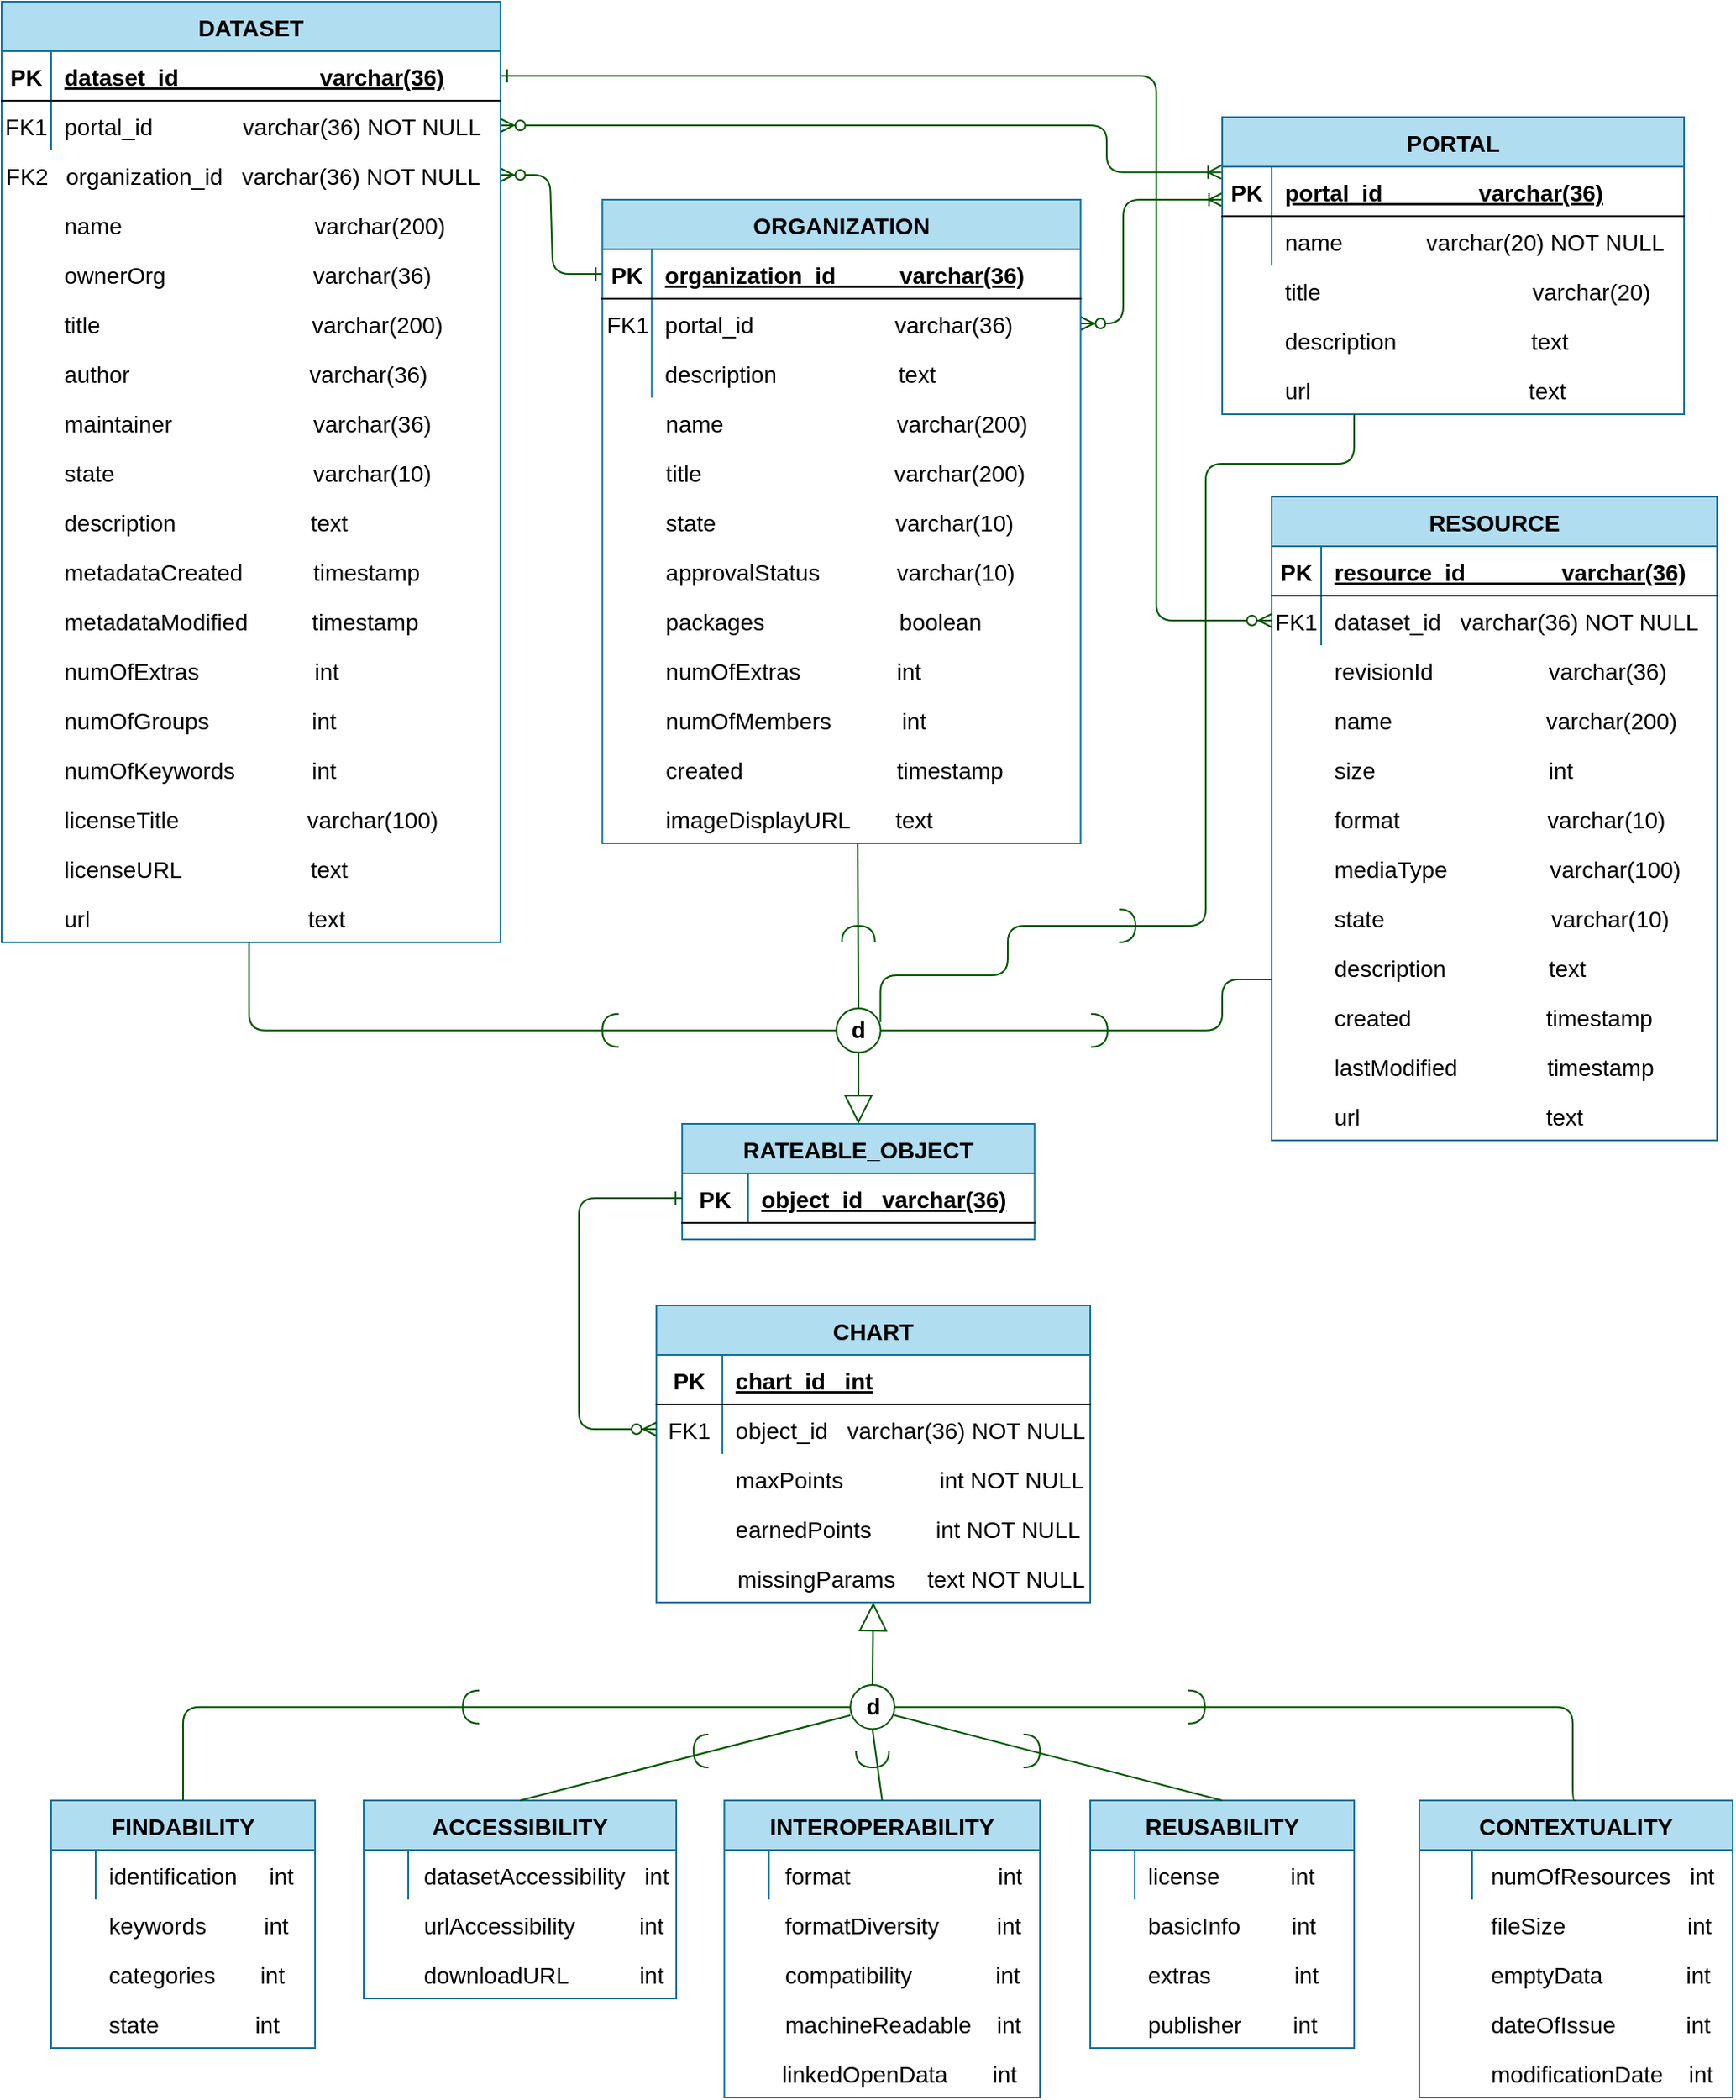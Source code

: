 <mxfile version="14.6.9" type="device"><diagram id="R2lEEEUBdFMjLlhIrx00" name="Page-1"><mxGraphModel dx="1063" dy="603" grid="1" gridSize="10" guides="1" tooltips="1" connect="1" arrows="1" fold="1" page="1" pageScale="1" pageWidth="1100" pageHeight="850" math="0" shadow="0" extFonts="Permanent Marker^https://fonts.googleapis.com/css?family=Permanent+Marker"><root><mxCell id="0"/><mxCell id="1" parent="0"/><mxCell id="C-vyLk0tnHw3VtMMgP7b-1" value="" style="edgeStyle=orthogonalEdgeStyle;endArrow=ERzeroToMany;startArrow=ERoneToMany;endFill=1;startFill=0;fillColor=#008a00;strokeColor=#005700;fontSize=14;entryX=1;entryY=0.5;entryDx=0;entryDy=0;" parent="1" source="C-vyLk0tnHw3VtMMgP7b-24" target="C-vyLk0tnHw3VtMMgP7b-17" edge="1"><mxGeometry width="100" height="100" relative="1" as="geometry"><mxPoint x="360" y="840" as="sourcePoint"/><mxPoint x="662.43" y="95" as="targetPoint"/><Array as="points"><mxPoint x="700" y="160"/><mxPoint x="700" y="235"/></Array></mxGeometry></mxCell><mxCell id="C-vyLk0tnHw3VtMMgP7b-12" value="" style="edgeStyle=entityRelationEdgeStyle;endArrow=ERzeroToMany;startArrow=ERone;endFill=1;startFill=0;exitX=0;exitY=0.5;exitDx=0;exitDy=0;entryX=1;entryY=0.5;entryDx=0;entryDy=0;fillColor=#008a00;strokeColor=#005700;fontSize=14;" parent="1" source="C-vyLk0tnHw3VtMMgP7b-14" target="UvBOxQ-q_Ur3HQ1FWo0W-9" edge="1"><mxGeometry width="100" height="100" relative="1" as="geometry"><mxPoint x="420" y="300" as="sourcePoint"/><mxPoint x="570" y="390" as="targetPoint"/></mxGeometry></mxCell><mxCell id="C-vyLk0tnHw3VtMMgP7b-2" value="DATASET" style="shape=table;startSize=30;container=1;collapsible=1;childLayout=tableLayout;fixedRows=1;rowLines=0;fontStyle=1;align=center;resizeLast=1;fillColor=#b1ddf0;strokeColor=#10739e;fontSize=14;" parent="1" vertex="1"><mxGeometry x="20" y="40" width="302.43" height="570" as="geometry"/></mxCell><mxCell id="C-vyLk0tnHw3VtMMgP7b-3" value="" style="shape=partialRectangle;collapsible=0;dropTarget=0;pointerEvents=0;fillColor=none;points=[[0,0.5],[1,0.5]];portConstraint=eastwest;top=0;left=0;right=0;bottom=1;fontSize=14;" parent="C-vyLk0tnHw3VtMMgP7b-2" vertex="1"><mxGeometry y="30" width="302.43" height="30" as="geometry"/></mxCell><mxCell id="C-vyLk0tnHw3VtMMgP7b-4" value="PK" style="shape=partialRectangle;overflow=hidden;connectable=0;fillColor=none;top=0;left=0;bottom=0;right=0;fontStyle=1;fontSize=14;" parent="C-vyLk0tnHw3VtMMgP7b-3" vertex="1"><mxGeometry width="30" height="30" as="geometry"/></mxCell><mxCell id="C-vyLk0tnHw3VtMMgP7b-5" value="dataset_id                      varchar(36)" style="shape=partialRectangle;overflow=hidden;connectable=0;fillColor=none;top=0;left=0;bottom=0;right=0;align=left;spacingLeft=6;fontStyle=5;fontSize=14;" parent="C-vyLk0tnHw3VtMMgP7b-3" vertex="1"><mxGeometry x="30" width="272.43" height="30" as="geometry"/></mxCell><mxCell id="C-vyLk0tnHw3VtMMgP7b-9" value="" style="shape=partialRectangle;collapsible=0;dropTarget=0;pointerEvents=0;fillColor=none;points=[[0,0.5],[1,0.5]];portConstraint=eastwest;top=0;left=0;right=0;bottom=0;fontSize=14;" parent="C-vyLk0tnHw3VtMMgP7b-2" vertex="1"><mxGeometry y="60" width="302.43" height="30" as="geometry"/></mxCell><mxCell id="C-vyLk0tnHw3VtMMgP7b-10" value="FK1" style="shape=partialRectangle;overflow=hidden;connectable=0;fillColor=none;top=0;left=0;bottom=0;right=0;fontSize=14;" parent="C-vyLk0tnHw3VtMMgP7b-9" vertex="1"><mxGeometry width="30" height="30" as="geometry"/></mxCell><mxCell id="C-vyLk0tnHw3VtMMgP7b-11" value="portal_id              varchar(36) NOT NULL" style="shape=partialRectangle;overflow=hidden;connectable=0;fillColor=none;top=0;left=0;bottom=0;right=0;align=left;spacingLeft=6;fontSize=14;" parent="C-vyLk0tnHw3VtMMgP7b-9" vertex="1"><mxGeometry x="30" width="272.43" height="30" as="geometry"/></mxCell><mxCell id="C-vyLk0tnHw3VtMMgP7b-13" value="ORGANIZATION" style="shape=table;startSize=30;container=1;collapsible=1;childLayout=tableLayout;fixedRows=1;rowLines=0;fontStyle=1;align=center;resizeLast=1;fillColor=#b1ddf0;strokeColor=#10739e;fontSize=14;" parent="1" vertex="1"><mxGeometry x="384.18" y="160" width="290" height="390" as="geometry"/></mxCell><mxCell id="C-vyLk0tnHw3VtMMgP7b-14" value="" style="shape=partialRectangle;collapsible=0;dropTarget=0;pointerEvents=0;fillColor=none;points=[[0,0.5],[1,0.5]];portConstraint=eastwest;top=0;left=0;right=0;bottom=1;fontSize=14;" parent="C-vyLk0tnHw3VtMMgP7b-13" vertex="1"><mxGeometry y="30" width="290" height="30" as="geometry"/></mxCell><mxCell id="C-vyLk0tnHw3VtMMgP7b-15" value="PK" style="shape=partialRectangle;overflow=hidden;connectable=0;fillColor=none;top=0;left=0;bottom=0;right=0;fontStyle=1;fontSize=14;" parent="C-vyLk0tnHw3VtMMgP7b-14" vertex="1"><mxGeometry width="30" height="30" as="geometry"/></mxCell><mxCell id="C-vyLk0tnHw3VtMMgP7b-16" value="organization_id          varchar(36)" style="shape=partialRectangle;overflow=hidden;connectable=0;fillColor=none;top=0;left=0;bottom=0;right=0;align=left;spacingLeft=6;fontStyle=5;fontSize=14;" parent="C-vyLk0tnHw3VtMMgP7b-14" vertex="1"><mxGeometry x="30" width="260" height="30" as="geometry"/></mxCell><mxCell id="C-vyLk0tnHw3VtMMgP7b-17" value="" style="shape=partialRectangle;collapsible=0;dropTarget=0;pointerEvents=0;fillColor=none;points=[[0,0.5],[1,0.5]];portConstraint=eastwest;top=0;left=0;right=0;bottom=0;fontSize=14;" parent="C-vyLk0tnHw3VtMMgP7b-13" vertex="1"><mxGeometry y="60" width="290" height="30" as="geometry"/></mxCell><mxCell id="C-vyLk0tnHw3VtMMgP7b-18" value="" style="shape=partialRectangle;overflow=hidden;connectable=0;fillColor=none;top=0;left=0;bottom=0;right=0;fontSize=14;" parent="C-vyLk0tnHw3VtMMgP7b-17" vertex="1"><mxGeometry width="30" height="30" as="geometry"/></mxCell><mxCell id="C-vyLk0tnHw3VtMMgP7b-19" value="portal_id                      varchar(36)" style="shape=partialRectangle;overflow=hidden;connectable=0;fillColor=none;top=0;left=0;bottom=0;right=0;align=left;spacingLeft=6;strokeWidth=1;fontStyle=0;fontSize=14;" parent="C-vyLk0tnHw3VtMMgP7b-17" vertex="1"><mxGeometry x="30" width="260" height="30" as="geometry"/></mxCell><mxCell id="C-vyLk0tnHw3VtMMgP7b-20" value="" style="shape=partialRectangle;collapsible=0;dropTarget=0;pointerEvents=0;fillColor=none;points=[[0,0.5],[1,0.5]];portConstraint=eastwest;top=0;left=0;right=0;bottom=0;fontSize=14;" parent="C-vyLk0tnHw3VtMMgP7b-13" vertex="1"><mxGeometry y="90" width="290" height="30" as="geometry"/></mxCell><mxCell id="C-vyLk0tnHw3VtMMgP7b-21" value="" style="shape=partialRectangle;overflow=hidden;connectable=0;fillColor=none;top=0;left=0;bottom=0;right=0;fontSize=14;" parent="C-vyLk0tnHw3VtMMgP7b-20" vertex="1"><mxGeometry width="30" height="30" as="geometry"/></mxCell><mxCell id="C-vyLk0tnHw3VtMMgP7b-22" value="description                   text" style="shape=partialRectangle;overflow=hidden;connectable=0;fillColor=none;top=0;left=0;bottom=0;right=0;align=left;spacingLeft=6;fontSize=14;" parent="C-vyLk0tnHw3VtMMgP7b-20" vertex="1"><mxGeometry x="30" width="260" height="30" as="geometry"/></mxCell><mxCell id="C-vyLk0tnHw3VtMMgP7b-23" value="PORTAL" style="shape=table;startSize=30;container=1;collapsible=1;childLayout=tableLayout;fixedRows=1;rowLines=0;fontStyle=1;align=center;resizeLast=1;fillColor=#b1ddf0;strokeColor=#10739e;fontSize=14;" parent="1" vertex="1"><mxGeometry x="760" y="110" width="280" height="180" as="geometry"/></mxCell><mxCell id="C-vyLk0tnHw3VtMMgP7b-24" value="" style="shape=partialRectangle;collapsible=0;dropTarget=0;pointerEvents=0;fillColor=none;points=[[0,0.5],[1,0.5]];portConstraint=eastwest;top=0;left=0;right=0;bottom=1;fontSize=14;" parent="C-vyLk0tnHw3VtMMgP7b-23" vertex="1"><mxGeometry y="30" width="280" height="30" as="geometry"/></mxCell><mxCell id="C-vyLk0tnHw3VtMMgP7b-25" value="PK" style="shape=partialRectangle;overflow=hidden;connectable=0;fillColor=none;top=0;left=0;bottom=0;right=0;fontStyle=1;fontSize=14;" parent="C-vyLk0tnHw3VtMMgP7b-24" vertex="1"><mxGeometry width="30" height="30" as="geometry"/></mxCell><mxCell id="C-vyLk0tnHw3VtMMgP7b-26" value="portal_id               varchar(36)" style="shape=partialRectangle;overflow=hidden;connectable=0;fillColor=none;top=0;left=0;bottom=0;right=0;align=left;spacingLeft=6;fontStyle=5;fontSize=14;" parent="C-vyLk0tnHw3VtMMgP7b-24" vertex="1"><mxGeometry x="30" width="250" height="30" as="geometry"/></mxCell><mxCell id="C-vyLk0tnHw3VtMMgP7b-27" value="" style="shape=partialRectangle;collapsible=0;dropTarget=0;pointerEvents=0;fillColor=none;points=[[0,0.5],[1,0.5]];portConstraint=eastwest;top=0;left=0;right=0;bottom=0;fontSize=14;" parent="C-vyLk0tnHw3VtMMgP7b-23" vertex="1"><mxGeometry y="60" width="280" height="30" as="geometry"/></mxCell><mxCell id="C-vyLk0tnHw3VtMMgP7b-28" value="" style="shape=partialRectangle;overflow=hidden;connectable=0;fillColor=none;top=0;left=0;bottom=0;right=0;fontSize=14;" parent="C-vyLk0tnHw3VtMMgP7b-27" vertex="1"><mxGeometry width="30" height="30" as="geometry"/></mxCell><mxCell id="C-vyLk0tnHw3VtMMgP7b-29" value="name             varchar(20) NOT NULL" style="shape=partialRectangle;overflow=hidden;connectable=0;fillColor=none;top=0;left=0;bottom=0;right=0;align=left;spacingLeft=6;fontSize=14;" parent="C-vyLk0tnHw3VtMMgP7b-27" vertex="1"><mxGeometry x="30" width="250" height="30" as="geometry"/></mxCell><mxCell id="wOkbWrruHiMdVwnTg42V-2" value="RESOURCE" style="shape=table;startSize=30;container=1;collapsible=1;childLayout=tableLayout;fixedRows=1;rowLines=0;fontStyle=1;align=center;resizeLast=1;fillColor=#b1ddf0;strokeColor=#10739e;fontSize=14;" parent="1" vertex="1"><mxGeometry x="790" y="340" width="270" height="390" as="geometry"/></mxCell><mxCell id="wOkbWrruHiMdVwnTg42V-3" value="" style="shape=partialRectangle;collapsible=0;dropTarget=0;pointerEvents=0;fillColor=none;points=[[0,0.5],[1,0.5]];portConstraint=eastwest;top=0;left=0;right=0;bottom=1;fontSize=14;" parent="wOkbWrruHiMdVwnTg42V-2" vertex="1"><mxGeometry y="30" width="270" height="30" as="geometry"/></mxCell><mxCell id="wOkbWrruHiMdVwnTg42V-4" value="PK" style="shape=partialRectangle;overflow=hidden;connectable=0;fillColor=none;top=0;left=0;bottom=0;right=0;fontStyle=1;fontSize=14;" parent="wOkbWrruHiMdVwnTg42V-3" vertex="1"><mxGeometry width="30" height="30" as="geometry"/></mxCell><mxCell id="wOkbWrruHiMdVwnTg42V-5" value="resource_id               varchar(36)" style="shape=partialRectangle;overflow=hidden;connectable=0;fillColor=none;top=0;left=0;bottom=0;right=0;align=left;spacingLeft=6;fontStyle=5;fontSize=14;" parent="wOkbWrruHiMdVwnTg42V-3" vertex="1"><mxGeometry x="30" width="240" height="30" as="geometry"/></mxCell><mxCell id="wOkbWrruHiMdVwnTg42V-6" value="" style="shape=partialRectangle;collapsible=0;dropTarget=0;pointerEvents=0;fillColor=none;points=[[0,0.5],[1,0.5]];portConstraint=eastwest;top=0;left=0;right=0;bottom=0;fontSize=14;" parent="wOkbWrruHiMdVwnTg42V-2" vertex="1"><mxGeometry y="60" width="270" height="30" as="geometry"/></mxCell><mxCell id="wOkbWrruHiMdVwnTg42V-7" value="FK1" style="shape=partialRectangle;overflow=hidden;connectable=0;fillColor=none;top=0;left=0;bottom=0;right=0;fontSize=14;" parent="wOkbWrruHiMdVwnTg42V-6" vertex="1"><mxGeometry width="30" height="30" as="geometry"/></mxCell><mxCell id="wOkbWrruHiMdVwnTg42V-8" value="dataset_id   varchar(36) NOT NULL" style="shape=partialRectangle;overflow=hidden;connectable=0;fillColor=none;top=0;left=0;bottom=0;right=0;align=left;spacingLeft=6;fontSize=14;" parent="wOkbWrruHiMdVwnTg42V-6" vertex="1"><mxGeometry x="30" width="240" height="30" as="geometry"/></mxCell><mxCell id="DVS85fL9BZpWIv3RxOL_-1" value="" style="endArrow=ERzeroToMany;startArrow=ERone;endFill=1;startFill=0;exitX=1;exitY=0.5;exitDx=0;exitDy=0;entryX=0;entryY=0.5;entryDx=0;entryDy=0;fillColor=#008a00;strokeColor=#005700;edgeStyle=orthogonalEdgeStyle;fontSize=14;" parent="1" source="C-vyLk0tnHw3VtMMgP7b-3" target="wOkbWrruHiMdVwnTg42V-6" edge="1"><mxGeometry width="100" height="100" relative="1" as="geometry"><mxPoint x="680" y="340" as="sourcePoint"/><mxPoint x="770" y="190" as="targetPoint"/><Array as="points"><mxPoint x="720" y="85"/><mxPoint x="720" y="415"/></Array></mxGeometry></mxCell><mxCell id="DVS85fL9BZpWIv3RxOL_-2" value="name                              varchar(200)" style="shape=partialRectangle;overflow=hidden;connectable=0;fillColor=none;top=0;left=0;bottom=0;right=0;align=left;spacingLeft=6;fontSize=14;" parent="1" vertex="1"><mxGeometry x="50" y="160" width="272.43" height="30" as="geometry"/></mxCell><mxCell id="DVS85fL9BZpWIv3RxOL_-3" value="title                                 varchar(200)" style="shape=partialRectangle;overflow=hidden;connectable=0;fillColor=none;top=0;left=0;bottom=0;right=0;align=left;spacingLeft=6;fontSize=14;" parent="1" vertex="1"><mxGeometry x="50" y="220" width="268.39" height="30" as="geometry"/></mxCell><mxCell id="DVS85fL9BZpWIv3RxOL_-4" value="author                            varchar(36)" style="shape=partialRectangle;overflow=hidden;connectable=0;fillColor=none;top=0;left=0;bottom=0;right=0;align=left;spacingLeft=6;fontSize=14;" parent="1" vertex="1"><mxGeometry x="50" y="250" width="268.39" height="30" as="geometry"/></mxCell><mxCell id="DVS85fL9BZpWIv3RxOL_-5" value="maintainer                      varchar(36)" style="shape=partialRectangle;overflow=hidden;connectable=0;fillColor=none;top=0;left=0;bottom=0;right=0;align=left;spacingLeft=6;fontSize=14;" parent="1" vertex="1"><mxGeometry x="50" y="280" width="268.39" height="30" as="geometry"/></mxCell><mxCell id="DVS85fL9BZpWIv3RxOL_-6" value="state                               varchar(10)" style="shape=partialRectangle;overflow=hidden;connectable=0;fillColor=none;top=0;left=0;bottom=0;right=0;align=left;spacingLeft=6;fontSize=14;" parent="1" vertex="1"><mxGeometry x="50" y="310" width="268.39" height="30" as="geometry"/></mxCell><mxCell id="DVS85fL9BZpWIv3RxOL_-7" value="description                     text" style="shape=partialRectangle;overflow=hidden;connectable=0;fillColor=none;top=0;left=0;bottom=0;right=0;align=left;spacingLeft=6;fontSize=14;" parent="1" vertex="1"><mxGeometry x="50" y="340" width="268.39" height="30" as="geometry"/></mxCell><mxCell id="DVS85fL9BZpWIv3RxOL_-8" value="ownerOrg                       varchar(36)" style="shape=partialRectangle;overflow=hidden;connectable=0;fillColor=none;top=0;left=0;bottom=0;right=0;align=left;spacingLeft=6;fontSize=14;" parent="1" vertex="1"><mxGeometry x="50" y="190" width="268.39" height="30" as="geometry"/></mxCell><mxCell id="DVS85fL9BZpWIv3RxOL_-10" value="metadataCreated           timestamp" style="shape=partialRectangle;overflow=hidden;connectable=0;fillColor=none;top=0;left=0;bottom=0;right=0;align=left;spacingLeft=6;fontSize=14;" parent="1" vertex="1"><mxGeometry x="50" y="370" width="272.43" height="30" as="geometry"/></mxCell><mxCell id="DVS85fL9BZpWIv3RxOL_-11" value="metadataModified          timestamp" style="shape=partialRectangle;overflow=hidden;connectable=0;fillColor=none;top=0;left=0;bottom=0;right=0;align=left;spacingLeft=6;fontSize=14;" parent="1" vertex="1"><mxGeometry x="50" y="400" width="272.43" height="30" as="geometry"/></mxCell><mxCell id="DVS85fL9BZpWIv3RxOL_-12" value="numOfExtras                  int " style="shape=partialRectangle;overflow=hidden;connectable=0;fillColor=none;top=0;left=0;bottom=0;right=0;align=left;spacingLeft=6;fontSize=14;" parent="1" vertex="1"><mxGeometry x="50" y="430" width="268.39" height="30" as="geometry"/></mxCell><mxCell id="DVS85fL9BZpWIv3RxOL_-13" value="numOfGroups                int " style="shape=partialRectangle;overflow=hidden;connectable=0;fillColor=none;top=0;left=0;bottom=0;right=0;align=left;spacingLeft=6;fontSize=14;" parent="1" vertex="1"><mxGeometry x="50" y="460" width="268.39" height="30" as="geometry"/></mxCell><mxCell id="DVS85fL9BZpWIv3RxOL_-15" value="numOfKeywords            int " style="shape=partialRectangle;overflow=hidden;connectable=0;fillColor=none;top=0;left=0;bottom=0;right=0;align=left;spacingLeft=6;fontSize=14;" parent="1" vertex="1"><mxGeometry x="50" y="490" width="268.39" height="30" as="geometry"/></mxCell><mxCell id="DVS85fL9BZpWIv3RxOL_-23" value="licenseTitle                    varchar(100) " style="shape=partialRectangle;overflow=hidden;connectable=0;fillColor=none;top=0;left=0;bottom=0;right=0;align=left;spacingLeft=6;fontSize=14;" parent="1" vertex="1"><mxGeometry x="50" y="520" width="268.39" height="30" as="geometry"/></mxCell><mxCell id="DVS85fL9BZpWIv3RxOL_-24" value="licenseURL                    text" style="shape=partialRectangle;overflow=hidden;connectable=0;fillColor=none;top=0;left=0;bottom=0;right=0;align=left;spacingLeft=6;fontSize=14;" parent="1" vertex="1"><mxGeometry x="50" y="550" width="268.39" height="30" as="geometry"/></mxCell><mxCell id="DVS85fL9BZpWIv3RxOL_-25" value="url                                  text " style="shape=partialRectangle;overflow=hidden;connectable=0;fillColor=none;top=0;left=0;bottom=0;right=0;align=left;spacingLeft=6;fontSize=14;" parent="1" vertex="1"><mxGeometry x="50" y="580" width="268.39" height="30" as="geometry"/></mxCell><mxCell id="DVS85fL9BZpWIv3RxOL_-27" value="state                            varchar(10)" style="shape=partialRectangle;overflow=hidden;connectable=0;fillColor=none;top=0;left=0;bottom=0;right=0;align=left;spacingLeft=6;fontSize=14;" parent="1" vertex="1"><mxGeometry x="414.68" y="340" width="260" height="30" as="geometry"/></mxCell><mxCell id="DVS85fL9BZpWIv3RxOL_-28" value="packages                     boolean" style="shape=partialRectangle;overflow=hidden;connectable=0;fillColor=none;top=0;left=0;bottom=0;right=0;align=left;spacingLeft=6;fontSize=14;" parent="1" vertex="1"><mxGeometry x="414.68" y="400" width="260" height="30" as="geometry"/></mxCell><mxCell id="DVS85fL9BZpWIv3RxOL_-29" value="approvalStatus            varchar(10)" style="shape=partialRectangle;overflow=hidden;connectable=0;fillColor=none;top=0;left=0;bottom=0;right=0;align=left;spacingLeft=6;fontSize=14;" parent="1" vertex="1"><mxGeometry x="414.68" y="370" width="280" height="30" as="geometry"/></mxCell><mxCell id="DVS85fL9BZpWIv3RxOL_-30" value="title                              varchar(200)" style="shape=partialRectangle;overflow=hidden;connectable=0;fillColor=none;top=0;left=0;bottom=0;right=0;align=left;spacingLeft=6;fontSize=14;" parent="1" vertex="1"><mxGeometry x="414.68" y="310" width="260" height="30" as="geometry"/></mxCell><mxCell id="DVS85fL9BZpWIv3RxOL_-31" value="created                        timestamp" style="shape=partialRectangle;overflow=hidden;connectable=0;fillColor=none;top=0;left=0;bottom=0;right=0;align=left;spacingLeft=6;fontSize=14;" parent="1" vertex="1"><mxGeometry x="414.68" y="490" width="260" height="30" as="geometry"/></mxCell><mxCell id="DVS85fL9BZpWIv3RxOL_-32" value="numOfMembers           int" style="shape=partialRectangle;overflow=hidden;connectable=0;fillColor=none;top=0;left=0;bottom=0;right=0;align=left;spacingLeft=6;fontSize=14;" parent="1" vertex="1"><mxGeometry x="414.68" y="460" width="260" height="30" as="geometry"/></mxCell><mxCell id="DVS85fL9BZpWIv3RxOL_-33" value="numOfExtras               int" style="shape=partialRectangle;overflow=hidden;connectable=0;fillColor=none;top=0;left=0;bottom=0;right=0;align=left;spacingLeft=6;fontSize=14;" parent="1" vertex="1"><mxGeometry x="414.68" y="430" width="250" height="30" as="geometry"/></mxCell><mxCell id="DVS85fL9BZpWIv3RxOL_-34" value="imageDisplayURL       text" style="shape=partialRectangle;overflow=hidden;connectable=0;fillColor=none;top=0;left=0;bottom=0;right=0;align=left;spacingLeft=6;fontSize=14;" parent="1" vertex="1"><mxGeometry x="414.68" y="520" width="260" height="30" as="geometry"/></mxCell><mxCell id="DVS85fL9BZpWIv3RxOL_-35" value="name                        varchar(200)" style="shape=partialRectangle;overflow=hidden;connectable=0;fillColor=none;top=0;left=0;bottom=0;right=0;align=left;spacingLeft=6;fontSize=14;" parent="1" vertex="1"><mxGeometry x="820" y="460" width="240" height="30" as="geometry"/></mxCell><mxCell id="DVS85fL9BZpWIv3RxOL_-36" value="revisionId                  varchar(36)" style="shape=partialRectangle;overflow=hidden;connectable=0;fillColor=none;top=0;left=0;bottom=0;right=0;align=left;spacingLeft=6;fontSize=14;" parent="1" vertex="1"><mxGeometry x="820" y="430" width="240" height="30" as="geometry"/></mxCell><mxCell id="DVS85fL9BZpWIv3RxOL_-37" value="state                          varchar(10)" style="shape=partialRectangle;overflow=hidden;connectable=0;fillColor=none;top=0;left=0;bottom=0;right=0;align=left;spacingLeft=6;fontSize=14;" parent="1" vertex="1"><mxGeometry x="820" y="580" width="240" height="30" as="geometry"/></mxCell><mxCell id="DVS85fL9BZpWIv3RxOL_-38" value="mediaType                varchar(100)" style="shape=partialRectangle;overflow=hidden;connectable=0;fillColor=none;top=0;left=0;bottom=0;right=0;align=left;spacingLeft=6;fontSize=14;" parent="1" vertex="1"><mxGeometry x="820" y="550" width="240" height="30" as="geometry"/></mxCell><mxCell id="DVS85fL9BZpWIv3RxOL_-39" value="size                           int" style="shape=partialRectangle;overflow=hidden;connectable=0;fillColor=none;top=0;left=0;bottom=0;right=0;align=left;spacingLeft=6;fontSize=14;" parent="1" vertex="1"><mxGeometry x="820" y="490" width="240" height="30" as="geometry"/></mxCell><mxCell id="DVS85fL9BZpWIv3RxOL_-40" value="format                       varchar(10)" style="shape=partialRectangle;overflow=hidden;connectable=0;fillColor=none;top=0;left=0;bottom=0;right=0;align=left;spacingLeft=6;fontSize=14;" parent="1" vertex="1"><mxGeometry x="820" y="520" width="240" height="30" as="geometry"/></mxCell><mxCell id="DVS85fL9BZpWIv3RxOL_-41" value="created                     timestamp" style="shape=partialRectangle;overflow=hidden;connectable=0;fillColor=none;top=0;left=0;bottom=0;right=0;align=left;spacingLeft=6;fontSize=14;" parent="1" vertex="1"><mxGeometry x="820" y="640" width="240" height="30" as="geometry"/></mxCell><mxCell id="DVS85fL9BZpWIv3RxOL_-42" value="description                text" style="shape=partialRectangle;overflow=hidden;connectable=0;fillColor=none;top=0;left=0;bottom=0;right=0;align=left;spacingLeft=6;fontSize=14;" parent="1" vertex="1"><mxGeometry x="820" y="610" width="240" height="30" as="geometry"/></mxCell><mxCell id="DVS85fL9BZpWIv3RxOL_-43" value="lastModified              timestamp" style="shape=partialRectangle;overflow=hidden;connectable=0;fillColor=none;top=0;left=0;bottom=0;right=0;align=left;spacingLeft=6;fontSize=14;" parent="1" vertex="1"><mxGeometry x="820" y="670" width="240" height="30" as="geometry"/></mxCell><mxCell id="DVS85fL9BZpWIv3RxOL_-44" value="url                             text" style="shape=partialRectangle;overflow=hidden;connectable=0;fillColor=none;top=0;left=0;bottom=0;right=0;align=left;spacingLeft=6;fontSize=14;" parent="1" vertex="1"><mxGeometry x="820" y="700" width="240" height="30" as="geometry"/></mxCell><mxCell id="DVS85fL9BZpWIv3RxOL_-45" value="CHART" style="shape=table;startSize=30;container=1;collapsible=1;childLayout=tableLayout;fixedRows=1;rowLines=0;fontStyle=1;align=center;resizeLast=1;fillColor=#b1ddf0;strokeColor=#10739e;fontSize=14;" parent="1" vertex="1"><mxGeometry x="416.93" y="830" width="263.07" height="180" as="geometry"/></mxCell><mxCell id="DVS85fL9BZpWIv3RxOL_-46" value="" style="shape=partialRectangle;collapsible=0;dropTarget=0;pointerEvents=0;points=[[0,0.5],[1,0.5]];portConstraint=eastwest;top=0;left=0;right=0;bottom=1;fillColor=none;fontSize=14;" parent="DVS85fL9BZpWIv3RxOL_-45" vertex="1"><mxGeometry y="30" width="263.07" height="30" as="geometry"/></mxCell><mxCell id="DVS85fL9BZpWIv3RxOL_-47" value="PK" style="shape=partialRectangle;overflow=hidden;connectable=0;top=0;left=0;bottom=0;right=0;fontStyle=1;fillColor=none;fontSize=14;" parent="DVS85fL9BZpWIv3RxOL_-46" vertex="1"><mxGeometry width="40" height="30" as="geometry"/></mxCell><mxCell id="DVS85fL9BZpWIv3RxOL_-48" value="chart_id   int" style="shape=partialRectangle;overflow=hidden;connectable=0;top=0;left=0;bottom=0;right=0;align=left;spacingLeft=6;fontStyle=5;fillColor=none;fontSize=14;" parent="DVS85fL9BZpWIv3RxOL_-46" vertex="1"><mxGeometry x="40" width="223.07" height="30" as="geometry"/></mxCell><mxCell id="DVS85fL9BZpWIv3RxOL_-49" value="" style="shape=partialRectangle;collapsible=0;dropTarget=0;pointerEvents=0;fillColor=none;points=[[0,0.5],[1,0.5]];portConstraint=eastwest;top=0;left=0;right=0;bottom=0;fontSize=14;" parent="DVS85fL9BZpWIv3RxOL_-45" vertex="1"><mxGeometry y="60" width="263.07" height="30" as="geometry"/></mxCell><mxCell id="DVS85fL9BZpWIv3RxOL_-50" value="FK1" style="shape=partialRectangle;overflow=hidden;connectable=0;fillColor=none;top=0;left=0;bottom=0;right=0;fontSize=14;" parent="DVS85fL9BZpWIv3RxOL_-49" vertex="1"><mxGeometry width="40" height="30" as="geometry"/></mxCell><mxCell id="DVS85fL9BZpWIv3RxOL_-51" value="object_id   varchar(36) NOT NULL" style="shape=partialRectangle;overflow=hidden;connectable=0;fillColor=none;top=0;left=0;bottom=0;right=0;align=left;spacingLeft=6;fontSize=14;" parent="DVS85fL9BZpWIv3RxOL_-49" vertex="1"><mxGeometry x="40" width="223.07" height="30" as="geometry"/></mxCell><mxCell id="DVS85fL9BZpWIv3RxOL_-56" value="maxPoints               int NOT NULL" style="shape=partialRectangle;overflow=hidden;connectable=0;fillColor=none;top=0;left=0;bottom=0;right=0;align=left;spacingLeft=6;fontSize=14;" parent="1" vertex="1"><mxGeometry x="456.93" y="920" width="220" height="30" as="geometry"/></mxCell><mxCell id="DVS85fL9BZpWIv3RxOL_-57" value="earnedPoints          int NOT NULL" style="shape=partialRectangle;overflow=hidden;connectable=0;fillColor=none;top=0;left=0;bottom=0;right=0;align=left;spacingLeft=6;fontSize=14;" parent="1" vertex="1"><mxGeometry x="456.93" y="950" width="220" height="30" as="geometry"/></mxCell><mxCell id="DVS85fL9BZpWIv3RxOL_-69" value="FINDABILITY" style="shape=table;startSize=30;container=1;collapsible=1;childLayout=tableLayout;fixedRows=1;rowLines=0;fontStyle=1;align=center;resizeLast=1;fillColor=#b1ddf0;strokeColor=#10739e;fontSize=14;" parent="1" vertex="1"><mxGeometry x="50" y="1130" width="160" height="150" as="geometry"/></mxCell><mxCell id="DVS85fL9BZpWIv3RxOL_-73" value="" style="shape=partialRectangle;collapsible=0;dropTarget=0;pointerEvents=0;fillColor=none;points=[[0,0.5],[1,0.5]];portConstraint=eastwest;top=0;left=0;right=0;bottom=0;fontSize=14;" parent="DVS85fL9BZpWIv3RxOL_-69" vertex="1"><mxGeometry y="30" width="160" height="30" as="geometry"/></mxCell><mxCell id="DVS85fL9BZpWIv3RxOL_-74" value="" style="shape=partialRectangle;overflow=hidden;connectable=0;fillColor=none;top=0;left=0;bottom=0;right=0;fontSize=14;" parent="DVS85fL9BZpWIv3RxOL_-73" vertex="1"><mxGeometry width="27" height="30" as="geometry"/></mxCell><mxCell id="DVS85fL9BZpWIv3RxOL_-75" value="" style="shape=partialRectangle;overflow=hidden;connectable=0;fillColor=none;top=0;left=0;bottom=0;right=0;align=left;spacingLeft=6;fontSize=14;" parent="DVS85fL9BZpWIv3RxOL_-73" vertex="1"><mxGeometry x="27" width="133" height="30" as="geometry"/></mxCell><mxCell id="DVS85fL9BZpWIv3RxOL_-79" value="identification     int" style="shape=partialRectangle;overflow=hidden;connectable=0;fillColor=none;top=0;left=0;bottom=0;right=0;align=left;spacingLeft=6;fontSize=14;" parent="1" vertex="1"><mxGeometry x="77.0" y="1160" width="130" height="30" as="geometry"/></mxCell><mxCell id="DVS85fL9BZpWIv3RxOL_-80" value="keywords         int" style="shape=partialRectangle;overflow=hidden;connectable=0;fillColor=none;top=0;left=0;bottom=0;right=0;align=left;spacingLeft=6;fontSize=14;" parent="1" vertex="1"><mxGeometry x="77.0" y="1190" width="130" height="30" as="geometry"/></mxCell><mxCell id="DVS85fL9BZpWIv3RxOL_-129" value="categories       int" style="shape=partialRectangle;overflow=hidden;connectable=0;fillColor=none;top=0;left=0;bottom=0;right=0;align=left;spacingLeft=6;fontSize=14;" parent="1" vertex="1"><mxGeometry x="77.0" y="1220" width="130" height="30" as="geometry"/></mxCell><mxCell id="DVS85fL9BZpWIv3RxOL_-130" value="state               int" style="shape=partialRectangle;overflow=hidden;connectable=0;fillColor=none;top=0;left=0;bottom=0;right=0;align=left;spacingLeft=6;fontSize=14;" parent="1" vertex="1"><mxGeometry x="77.0" y="1250" width="130" height="30" as="geometry"/></mxCell><mxCell id="DVS85fL9BZpWIv3RxOL_-131" value="CONTEXTUALITY" style="shape=table;startSize=30;container=1;collapsible=1;childLayout=tableLayout;fixedRows=1;rowLines=0;fontStyle=1;align=center;resizeLast=1;fillColor=#b1ddf0;strokeColor=#10739e;fontSize=14;" parent="1" vertex="1"><mxGeometry x="879.5" y="1130" width="190" height="180" as="geometry"/></mxCell><mxCell id="DVS85fL9BZpWIv3RxOL_-132" value="" style="shape=partialRectangle;collapsible=0;dropTarget=0;pointerEvents=0;fillColor=none;points=[[0,0.5],[1,0.5]];portConstraint=eastwest;top=0;left=0;right=0;bottom=0;fontSize=14;" parent="DVS85fL9BZpWIv3RxOL_-131" vertex="1"><mxGeometry y="30" width="190" height="30" as="geometry"/></mxCell><mxCell id="DVS85fL9BZpWIv3RxOL_-133" value="" style="shape=partialRectangle;overflow=hidden;connectable=0;fillColor=none;top=0;left=0;bottom=0;right=0;fontSize=14;" parent="DVS85fL9BZpWIv3RxOL_-132" vertex="1"><mxGeometry width="32" height="30" as="geometry"/></mxCell><mxCell id="DVS85fL9BZpWIv3RxOL_-134" value="" style="shape=partialRectangle;overflow=hidden;connectable=0;fillColor=none;top=0;left=0;bottom=0;right=0;align=left;spacingLeft=6;fontSize=14;" parent="DVS85fL9BZpWIv3RxOL_-132" vertex="1"><mxGeometry x="32" width="158" height="30" as="geometry"/></mxCell><mxCell id="DVS85fL9BZpWIv3RxOL_-139" value="REUSABILITY" style="shape=table;startSize=30;container=1;collapsible=1;childLayout=tableLayout;fixedRows=1;rowLines=0;fontStyle=1;align=center;resizeLast=1;fillColor=#b1ddf0;strokeColor=#10739e;fontSize=14;" parent="1" vertex="1"><mxGeometry x="680" y="1130" width="160" height="150" as="geometry"/></mxCell><mxCell id="DVS85fL9BZpWIv3RxOL_-140" value="" style="shape=partialRectangle;collapsible=0;dropTarget=0;pointerEvents=0;fillColor=none;points=[[0,0.5],[1,0.5]];portConstraint=eastwest;top=0;left=0;right=0;bottom=0;fontSize=14;" parent="DVS85fL9BZpWIv3RxOL_-139" vertex="1"><mxGeometry y="30" width="160" height="30" as="geometry"/></mxCell><mxCell id="DVS85fL9BZpWIv3RxOL_-141" value="" style="shape=partialRectangle;overflow=hidden;connectable=0;fillColor=none;top=0;left=0;bottom=0;right=0;fontSize=14;" parent="DVS85fL9BZpWIv3RxOL_-140" vertex="1"><mxGeometry width="27" height="30" as="geometry"/></mxCell><mxCell id="DVS85fL9BZpWIv3RxOL_-142" value="" style="shape=partialRectangle;overflow=hidden;connectable=0;fillColor=none;top=0;left=0;bottom=0;right=0;align=left;spacingLeft=6;fontSize=14;" parent="DVS85fL9BZpWIv3RxOL_-140" vertex="1"><mxGeometry x="27" width="133" height="30" as="geometry"/></mxCell><mxCell id="DVS85fL9BZpWIv3RxOL_-147" value="INTEROPERABILITY" style="shape=table;startSize=30;container=1;collapsible=1;childLayout=tableLayout;fixedRows=1;rowLines=0;fontStyle=1;align=center;resizeLast=1;fillColor=#b1ddf0;strokeColor=#10739e;fontSize=14;" parent="1" vertex="1"><mxGeometry x="458.16" y="1130" width="191.34" height="180" as="geometry"/></mxCell><mxCell id="DVS85fL9BZpWIv3RxOL_-148" value="" style="shape=partialRectangle;collapsible=0;dropTarget=0;pointerEvents=0;fillColor=none;points=[[0,0.5],[1,0.5]];portConstraint=eastwest;top=0;left=0;right=0;bottom=0;fontSize=14;" parent="DVS85fL9BZpWIv3RxOL_-147" vertex="1"><mxGeometry y="30" width="191.34" height="30" as="geometry"/></mxCell><mxCell id="DVS85fL9BZpWIv3RxOL_-149" value="" style="shape=partialRectangle;overflow=hidden;connectable=0;fillColor=none;top=0;left=0;bottom=0;right=0;fontSize=14;" parent="DVS85fL9BZpWIv3RxOL_-148" vertex="1"><mxGeometry width="27" height="30" as="geometry"/></mxCell><mxCell id="DVS85fL9BZpWIv3RxOL_-150" value="" style="shape=partialRectangle;overflow=hidden;connectable=0;fillColor=none;top=0;left=0;bottom=0;right=0;align=left;spacingLeft=6;fontSize=14;" parent="DVS85fL9BZpWIv3RxOL_-148" vertex="1"><mxGeometry x="27" width="164.34" height="30" as="geometry"/></mxCell><mxCell id="DVS85fL9BZpWIv3RxOL_-155" value="ACCESSIBILITY" style="shape=table;startSize=30;container=1;collapsible=1;childLayout=tableLayout;fixedRows=1;rowLines=0;fontStyle=1;align=center;resizeLast=1;fillColor=#b1ddf0;strokeColor=#10739e;fontSize=14;" parent="1" vertex="1"><mxGeometry x="239.5" y="1130" width="189.5" height="120" as="geometry"/></mxCell><mxCell id="DVS85fL9BZpWIv3RxOL_-156" value="" style="shape=partialRectangle;collapsible=0;dropTarget=0;pointerEvents=0;fillColor=none;points=[[0,0.5],[1,0.5]];portConstraint=eastwest;top=0;left=0;right=0;bottom=0;fontSize=14;" parent="DVS85fL9BZpWIv3RxOL_-155" vertex="1"><mxGeometry y="30" width="189.5" height="30" as="geometry"/></mxCell><mxCell id="DVS85fL9BZpWIv3RxOL_-157" value="" style="shape=partialRectangle;overflow=hidden;connectable=0;fillColor=none;top=0;left=0;bottom=0;right=0;fontSize=14;" parent="DVS85fL9BZpWIv3RxOL_-156" vertex="1"><mxGeometry width="27" height="30" as="geometry"/></mxCell><mxCell id="DVS85fL9BZpWIv3RxOL_-158" value="" style="shape=partialRectangle;overflow=hidden;connectable=0;fillColor=none;top=0;left=0;bottom=0;right=0;align=left;spacingLeft=6;fontSize=14;" parent="DVS85fL9BZpWIv3RxOL_-156" vertex="1"><mxGeometry x="27" width="162.5" height="30" as="geometry"/></mxCell><mxCell id="DVS85fL9BZpWIv3RxOL_-159" value="datasetAccessibility   int" style="shape=partialRectangle;overflow=hidden;connectable=0;fillColor=none;top=0;left=0;bottom=0;right=0;align=left;spacingLeft=6;fontSize=14;" parent="1" vertex="1"><mxGeometry x="267.97" y="1160" width="161.53" height="30" as="geometry"/></mxCell><mxCell id="DVS85fL9BZpWIv3RxOL_-160" value="urlAccessibility          int" style="shape=partialRectangle;overflow=hidden;connectable=0;fillColor=none;top=0;left=0;bottom=0;right=0;align=left;spacingLeft=6;fontSize=14;" parent="1" vertex="1"><mxGeometry x="267.97" y="1190" width="161.53" height="30" as="geometry"/></mxCell><mxCell id="DVS85fL9BZpWIv3RxOL_-161" value="downloadURL           int" style="shape=partialRectangle;overflow=hidden;connectable=0;fillColor=none;top=0;left=0;bottom=0;right=0;align=left;spacingLeft=6;fontSize=14;" parent="1" vertex="1"><mxGeometry x="267.97" y="1220" width="161.53" height="30" as="geometry"/></mxCell><mxCell id="DVS85fL9BZpWIv3RxOL_-167" value="format                       int" style="shape=partialRectangle;overflow=hidden;connectable=0;fillColor=none;top=0;left=0;bottom=0;right=0;align=left;spacingLeft=6;fontSize=14;" parent="1" vertex="1"><mxGeometry x="487" y="1160" width="152.5" height="30" as="geometry"/></mxCell><mxCell id="DVS85fL9BZpWIv3RxOL_-168" value="formatDiversity         int" style="shape=partialRectangle;overflow=hidden;connectable=0;fillColor=none;top=0;left=0;bottom=0;right=0;align=left;spacingLeft=6;fontSize=14;" parent="1" vertex="1"><mxGeometry x="487" y="1190" width="152.5" height="30" as="geometry"/></mxCell><mxCell id="DVS85fL9BZpWIv3RxOL_-169" value="compatibility             int" style="shape=partialRectangle;overflow=hidden;connectable=0;fillColor=none;top=0;left=0;bottom=0;right=0;align=left;spacingLeft=6;fontSize=14;" parent="1" vertex="1"><mxGeometry x="487" y="1220" width="152.5" height="30" as="geometry"/></mxCell><mxCell id="DVS85fL9BZpWIv3RxOL_-170" value="machineReadable    int" style="shape=partialRectangle;overflow=hidden;connectable=0;fillColor=none;top=0;left=0;bottom=0;right=0;align=left;spacingLeft=6;fontSize=14;" parent="1" vertex="1"><mxGeometry x="487" y="1250" width="152.5" height="30" as="geometry"/></mxCell><mxCell id="DVS85fL9BZpWIv3RxOL_-171" value="license           int" style="shape=partialRectangle;overflow=hidden;connectable=0;fillColor=none;top=0;left=0;bottom=0;right=0;align=left;spacingLeft=6;fontSize=14;" parent="1" vertex="1"><mxGeometry x="707" y="1160" width="130" height="30" as="geometry"/></mxCell><mxCell id="DVS85fL9BZpWIv3RxOL_-172" value="basicInfo        int" style="shape=partialRectangle;overflow=hidden;connectable=0;fillColor=none;top=0;left=0;bottom=0;right=0;align=left;spacingLeft=6;fontSize=14;" parent="1" vertex="1"><mxGeometry x="707" y="1190" width="130" height="30" as="geometry"/></mxCell><mxCell id="DVS85fL9BZpWIv3RxOL_-173" value="extras             int" style="shape=partialRectangle;overflow=hidden;connectable=0;fillColor=none;top=0;left=0;bottom=0;right=0;align=left;spacingLeft=6;fontSize=14;" parent="1" vertex="1"><mxGeometry x="707" y="1220" width="130" height="30" as="geometry"/></mxCell><mxCell id="DVS85fL9BZpWIv3RxOL_-174" value="publisher        int" style="shape=partialRectangle;overflow=hidden;connectable=0;fillColor=none;top=0;left=0;bottom=0;right=0;align=left;spacingLeft=6;fontSize=14;" parent="1" vertex="1"><mxGeometry x="707" y="1250" width="130" height="30" as="geometry"/></mxCell><mxCell id="DVS85fL9BZpWIv3RxOL_-175" value="numOfResources   int" style="shape=partialRectangle;overflow=hidden;connectable=0;fillColor=none;top=0;left=0;bottom=0;right=0;align=left;spacingLeft=6;fontSize=14;" parent="1" vertex="1"><mxGeometry x="915" y="1160" width="154.5" height="30" as="geometry"/></mxCell><mxCell id="DVS85fL9BZpWIv3RxOL_-176" value="fileSize                   int" style="shape=partialRectangle;overflow=hidden;connectable=0;fillColor=none;top=0;left=0;bottom=0;right=0;align=left;spacingLeft=6;fontSize=14;" parent="1" vertex="1"><mxGeometry x="915" y="1190" width="154.5" height="30" as="geometry"/></mxCell><mxCell id="DVS85fL9BZpWIv3RxOL_-177" value="emptyData             int" style="shape=partialRectangle;overflow=hidden;connectable=0;fillColor=none;top=0;left=0;bottom=0;right=0;align=left;spacingLeft=6;fontSize=14;" parent="1" vertex="1"><mxGeometry x="915" y="1220" width="154.5" height="30" as="geometry"/></mxCell><mxCell id="DVS85fL9BZpWIv3RxOL_-178" value="dateOfIssue           int" style="shape=partialRectangle;overflow=hidden;connectable=0;fillColor=none;top=0;left=0;bottom=0;right=0;align=left;spacingLeft=6;fontSize=14;" parent="1" vertex="1"><mxGeometry x="915" y="1250" width="154.5" height="30" as="geometry"/></mxCell><mxCell id="DVS85fL9BZpWIv3RxOL_-180" value="modificationDate    int" style="shape=partialRectangle;overflow=hidden;connectable=0;fillColor=none;top=0;left=0;bottom=0;right=0;align=left;spacingLeft=6;fontSize=14;" parent="1" vertex="1"><mxGeometry x="915" y="1280" width="154.5" height="30" as="geometry"/></mxCell><mxCell id="DVS85fL9BZpWIv3RxOL_-188" value="" style="endArrow=none;html=1;entryX=0.5;entryY=0;entryDx=0;entryDy=0;edgeStyle=orthogonalEdgeStyle;fillColor=#008a00;strokeColor=#005700;fontSize=14;exitX=1;exitY=0.5;exitDx=0;exitDy=0;" parent="1" source="DVS85fL9BZpWIv3RxOL_-208" target="DVS85fL9BZpWIv3RxOL_-131" edge="1"><mxGeometry width="50" height="50" relative="1" as="geometry"><mxPoint x="739.5" y="1050" as="sourcePoint"/><mxPoint x="557" y="1030" as="targetPoint"/><Array as="points"><mxPoint x="972.5" y="1073"/></Array></mxGeometry></mxCell><mxCell id="DVS85fL9BZpWIv3RxOL_-189" value="" style="endArrow=none;html=1;exitX=0.5;exitY=0;exitDx=0;exitDy=0;fillColor=#008a00;strokeColor=#005700;fontSize=14;entryX=0;entryY=0.75;entryDx=0;entryDy=0;" parent="1" source="DVS85fL9BZpWIv3RxOL_-155" target="DVS85fL9BZpWIv3RxOL_-208" edge="1"><mxGeometry width="50" height="50" relative="1" as="geometry"><mxPoint x="527" y="1090" as="sourcePoint"/><mxPoint x="340" y="1090" as="targetPoint"/></mxGeometry></mxCell><mxCell id="DVS85fL9BZpWIv3RxOL_-191" value="" style="endArrow=none;html=1;entryX=0.5;entryY=0;entryDx=0;entryDy=0;fillColor=#008a00;strokeColor=#005700;fontSize=14;exitX=0.5;exitY=1;exitDx=0;exitDy=0;" parent="1" source="DVS85fL9BZpWIv3RxOL_-207" target="DVS85fL9BZpWIv3RxOL_-147" edge="1"><mxGeometry width="50" height="50" relative="1" as="geometry"><mxPoint x="546.5" y="1110" as="sourcePoint"/><mxPoint x="547" y="1120" as="targetPoint"/></mxGeometry></mxCell><mxCell id="DVS85fL9BZpWIv3RxOL_-192" value="" style="endArrow=none;html=1;exitX=0.5;exitY=0;exitDx=0;exitDy=0;fillColor=#008a00;strokeColor=#005700;fontSize=14;entryX=1;entryY=0.75;entryDx=0;entryDy=0;" parent="1" source="DVS85fL9BZpWIv3RxOL_-139" target="DVS85fL9BZpWIv3RxOL_-208" edge="1"><mxGeometry width="50" height="50" relative="1" as="geometry"><mxPoint x="350" y="1140" as="sourcePoint"/><mxPoint x="760" y="1090" as="targetPoint"/></mxGeometry></mxCell><mxCell id="DVS85fL9BZpWIv3RxOL_-193" value="RATEABLE_OBJECT" style="shape=table;startSize=30;container=1;collapsible=1;childLayout=tableLayout;fixedRows=1;rowLines=0;fontStyle=1;align=center;resizeLast=1;fillColor=#b1ddf0;strokeColor=#10739e;fontSize=14;" parent="1" vertex="1"><mxGeometry x="432.58" y="720" width="213.71" height="70" as="geometry"/></mxCell><mxCell id="DVS85fL9BZpWIv3RxOL_-194" value="" style="shape=partialRectangle;collapsible=0;dropTarget=0;pointerEvents=0;points=[[0,0.5],[1,0.5]];portConstraint=eastwest;top=0;left=0;right=0;bottom=1;fillColor=none;fontSize=14;" parent="DVS85fL9BZpWIv3RxOL_-193" vertex="1"><mxGeometry y="30" width="213.71" height="30" as="geometry"/></mxCell><mxCell id="DVS85fL9BZpWIv3RxOL_-195" value="PK" style="shape=partialRectangle;overflow=hidden;connectable=0;top=0;left=0;bottom=0;right=0;fontStyle=1;fillColor=none;fontSize=14;" parent="DVS85fL9BZpWIv3RxOL_-194" vertex="1"><mxGeometry width="40" height="30" as="geometry"/></mxCell><mxCell id="DVS85fL9BZpWIv3RxOL_-196" value="object_id   varchar(36)" style="shape=partialRectangle;overflow=hidden;connectable=0;top=0;left=0;bottom=0;right=0;align=left;spacingLeft=6;fontStyle=5;fillColor=none;fontSize=14;" parent="DVS85fL9BZpWIv3RxOL_-194" vertex="1"><mxGeometry x="40" width="173.71" height="30" as="geometry"/></mxCell><mxCell id="DVS85fL9BZpWIv3RxOL_-203" value="" style="endArrow=none;html=1;fillColor=#008a00;strokeColor=#005700;fontSize=14;exitX=0.5;exitY=0;exitDx=0;exitDy=0;" parent="1" source="DVS85fL9BZpWIv3RxOL_-221" edge="1"><mxGeometry width="50" height="50" relative="1" as="geometry"><mxPoint x="549" y="630" as="sourcePoint"/><mxPoint x="539" y="550" as="targetPoint"/></mxGeometry></mxCell><mxCell id="DVS85fL9BZpWIv3RxOL_-204" value="" style="endArrow=none;html=1;entryX=0;entryY=0.75;entryDx=0;entryDy=0;fillColor=#008a00;strokeColor=#005700;fontSize=14;exitX=1;exitY=0.5;exitDx=0;exitDy=0;edgeStyle=orthogonalEdgeStyle;" parent="1" source="DVS85fL9BZpWIv3RxOL_-222" target="wOkbWrruHiMdVwnTg42V-2" edge="1"><mxGeometry width="50" height="50" relative="1" as="geometry"><mxPoint x="730" y="633" as="sourcePoint"/><mxPoint x="590" y="600" as="targetPoint"/><Array as="points"><mxPoint x="760" y="663"/><mxPoint x="760" y="633"/></Array></mxGeometry></mxCell><mxCell id="DVS85fL9BZpWIv3RxOL_-205" value="" style="endArrow=none;html=1;edgeStyle=orthogonalEdgeStyle;fillColor=#008a00;strokeColor=#005700;fontSize=14;entryX=0;entryY=0.5;entryDx=0;entryDy=0;" parent="1" target="DVS85fL9BZpWIv3RxOL_-222" edge="1"><mxGeometry width="50" height="50" relative="1" as="geometry"><mxPoint x="170" y="610" as="sourcePoint"/><mxPoint x="500" y="650" as="targetPoint"/><Array as="points"><mxPoint x="170" y="663"/></Array></mxGeometry></mxCell><mxCell id="DVS85fL9BZpWIv3RxOL_-206" value="" style="edgeStyle=orthogonalEdgeStyle;endArrow=ERzeroToMany;startArrow=ERone;endFill=1;startFill=0;fillColor=#008a00;strokeColor=#005700;exitX=0;exitY=0.5;exitDx=0;exitDy=0;entryX=0;entryY=0.5;entryDx=0;entryDy=0;fontSize=14;" parent="1" source="DVS85fL9BZpWIv3RxOL_-194" target="DVS85fL9BZpWIv3RxOL_-49" edge="1"><mxGeometry width="100" height="100" relative="1" as="geometry"><mxPoint x="330" y="910" as="sourcePoint"/><mxPoint x="400" y="930" as="targetPoint"/><Array as="points"><mxPoint x="370" y="765"/><mxPoint x="370" y="905"/></Array></mxGeometry></mxCell><mxCell id="DVS85fL9BZpWIv3RxOL_-207" value="" style="ellipse;whiteSpace=wrap;html=1;aspect=fixed;rounded=0;sketch=0;strokeWidth=1;fontSize=14;strokeColor=#005700;fontColor=#ffffff;fillColor=none;" parent="1" vertex="1"><mxGeometry x="534.59" y="1060" width="26.75" height="26.75" as="geometry"/></mxCell><mxCell id="DVS85fL9BZpWIv3RxOL_-208" value="&lt;b style=&quot;font-size: 14px;&quot;&gt;d&lt;/b&gt;" style="text;html=1;strokeColor=none;fillColor=none;align=center;verticalAlign=middle;whiteSpace=wrap;rounded=0;sketch=0;fontSize=14;" parent="1" vertex="1"><mxGeometry x="534.59" y="1063.38" width="26.63" height="20" as="geometry"/></mxCell><mxCell id="DVS85fL9BZpWIv3RxOL_-210" value="" style="endArrow=none;html=1;fontSize=14;exitX=0.5;exitY=0;exitDx=0;exitDy=0;entryX=0;entryY=0.5;entryDx=0;entryDy=0;edgeStyle=orthogonalEdgeStyle;fillColor=#008a00;strokeColor=#005700;" parent="1" source="DVS85fL9BZpWIv3RxOL_-69" target="DVS85fL9BZpWIv3RxOL_-208" edge="1"><mxGeometry width="50" height="50" relative="1" as="geometry"><mxPoint x="579.5" y="1090" as="sourcePoint"/><mxPoint x="629.5" y="1040" as="targetPoint"/></mxGeometry></mxCell><mxCell id="DVS85fL9BZpWIv3RxOL_-212" value="" style="endArrow=none;html=1;fontSize=14;fillColor=#008a00;strokeColor=#005700;edgeStyle=orthogonalEdgeStyle;curved=1;" parent="1" edge="1"><mxGeometry width="50" height="50" relative="1" as="geometry"><mxPoint x="309.53" y="1063.38" as="sourcePoint"/><mxPoint x="309.53" y="1083.38" as="targetPoint"/><Array as="points"><mxPoint x="299.53" y="1063.38"/><mxPoint x="299.53" y="1083.38"/></Array></mxGeometry></mxCell><mxCell id="DVS85fL9BZpWIv3RxOL_-215" value="" style="endArrow=none;html=1;fontSize=14;fillColor=#008a00;strokeColor=#005700;edgeStyle=orthogonalEdgeStyle;curved=1;" parent="1" edge="1"><mxGeometry width="50" height="50" relative="1" as="geometry"><mxPoint x="448.5" y="1110" as="sourcePoint"/><mxPoint x="448.5" y="1090" as="targetPoint"/><Array as="points"><mxPoint x="439.5" y="1110"/><mxPoint x="439.5" y="1090"/></Array></mxGeometry></mxCell><mxCell id="DVS85fL9BZpWIv3RxOL_-216" value="" style="endArrow=none;html=1;fontSize=14;fillColor=#008a00;strokeColor=#005700;edgeStyle=orthogonalEdgeStyle;curved=1;" parent="1" edge="1"><mxGeometry width="50" height="50" relative="1" as="geometry"><mxPoint x="537.97" y="1100" as="sourcePoint"/><mxPoint x="557.97" y="1100" as="targetPoint"/><Array as="points"><mxPoint x="537.97" y="1110"/><mxPoint x="557.97" y="1110"/></Array></mxGeometry></mxCell><mxCell id="DVS85fL9BZpWIv3RxOL_-217" value="" style="endArrow=none;html=1;fontSize=14;fillColor=#008a00;strokeColor=#005700;edgeStyle=orthogonalEdgeStyle;curved=1;" parent="1" edge="1"><mxGeometry width="50" height="50" relative="1" as="geometry"><mxPoint x="639.5" y="1110" as="sourcePoint"/><mxPoint x="639.5" y="1090" as="targetPoint"/><Array as="points"><mxPoint x="649.5" y="1110"/><mxPoint x="649.5" y="1090"/></Array></mxGeometry></mxCell><mxCell id="DVS85fL9BZpWIv3RxOL_-218" value="" style="endArrow=none;html=1;fontSize=14;fillColor=#008a00;strokeColor=#005700;edgeStyle=orthogonalEdgeStyle;curved=1;" parent="1" edge="1"><mxGeometry width="50" height="50" relative="1" as="geometry"><mxPoint x="739.5" y="1083.38" as="sourcePoint"/><mxPoint x="739.5" y="1063.38" as="targetPoint"/><Array as="points"><mxPoint x="749.5" y="1083.38"/><mxPoint x="749.5" y="1063.38"/></Array></mxGeometry></mxCell><mxCell id="DVS85fL9BZpWIv3RxOL_-219" value="" style="endArrow=block;html=1;fontSize=14;fillColor=#008a00;strokeColor=#005700;entryX=0.5;entryY=1;entryDx=0;entryDy=0;exitX=0.5;exitY=0;exitDx=0;exitDy=0;endFill=0;endSize=15;" parent="1" source="DVS85fL9BZpWIv3RxOL_-207" target="DVS85fL9BZpWIv3RxOL_-45" edge="1"><mxGeometry width="50" height="50" relative="1" as="geometry"><mxPoint x="860" y="980" as="sourcePoint"/><mxPoint x="910" y="930" as="targetPoint"/></mxGeometry></mxCell><mxCell id="DVS85fL9BZpWIv3RxOL_-221" value="" style="ellipse;whiteSpace=wrap;html=1;aspect=fixed;rounded=0;sketch=0;strokeWidth=1;fontSize=14;strokeColor=#005700;fontColor=#ffffff;fillColor=none;" parent="1" vertex="1"><mxGeometry x="526.12" y="650" width="26.75" height="26.75" as="geometry"/></mxCell><mxCell id="DVS85fL9BZpWIv3RxOL_-222" value="&lt;b style=&quot;font-size: 14px;&quot;&gt;d&lt;/b&gt;" style="text;html=1;strokeColor=none;fillColor=none;align=center;verticalAlign=middle;whiteSpace=wrap;rounded=0;sketch=0;fontSize=14;" parent="1" vertex="1"><mxGeometry x="526.12" y="653.38" width="26.63" height="20" as="geometry"/></mxCell><mxCell id="DVS85fL9BZpWIv3RxOL_-223" value="" style="endArrow=block;html=1;fontSize=14;fillColor=#008a00;strokeColor=#005700;endFill=0;endSize=15;exitX=0.5;exitY=1;exitDx=0;exitDy=0;entryX=0.5;entryY=0;entryDx=0;entryDy=0;" parent="1" source="DVS85fL9BZpWIv3RxOL_-221" target="DVS85fL9BZpWIv3RxOL_-193" edge="1"><mxGeometry width="50" height="50" relative="1" as="geometry"><mxPoint x="530" y="690" as="sourcePoint"/><mxPoint x="560" y="700" as="targetPoint"/></mxGeometry></mxCell><mxCell id="DVS85fL9BZpWIv3RxOL_-224" value="" style="endArrow=none;html=1;edgeStyle=orthogonalEdgeStyle;fillColor=#008a00;strokeColor=#005700;fontSize=14;entryX=1;entryY=0.25;entryDx=0;entryDy=0;" parent="1" target="DVS85fL9BZpWIv3RxOL_-222" edge="1"><mxGeometry width="50" height="50" relative="1" as="geometry"><mxPoint x="840" y="290" as="sourcePoint"/><mxPoint x="570" y="630" as="targetPoint"/><Array as="points"><mxPoint x="840" y="290"/><mxPoint x="840" y="320"/><mxPoint x="750" y="320"/><mxPoint x="750" y="600"/><mxPoint x="630" y="600"/><mxPoint x="630" y="630"/><mxPoint x="553" y="630"/></Array></mxGeometry></mxCell><mxCell id="DVS85fL9BZpWIv3RxOL_-225" value="" style="endArrow=none;html=1;fontSize=14;fillColor=#008a00;strokeColor=#005700;edgeStyle=orthogonalEdgeStyle;curved=1;" parent="1" edge="1"><mxGeometry width="50" height="50" relative="1" as="geometry"><mxPoint x="394.13" y="653.38" as="sourcePoint"/><mxPoint x="394.13" y="673.38" as="targetPoint"/><Array as="points"><mxPoint x="384.13" y="653.38"/><mxPoint x="384.13" y="673.38"/></Array></mxGeometry></mxCell><mxCell id="DVS85fL9BZpWIv3RxOL_-226" value="" style="endArrow=none;html=1;fontSize=14;fillColor=#008a00;strokeColor=#005700;edgeStyle=orthogonalEdgeStyle;curved=1;" parent="1" edge="1"><mxGeometry width="50" height="50" relative="1" as="geometry"><mxPoint x="697.44" y="610" as="sourcePoint"/><mxPoint x="697.44" y="590" as="targetPoint"/><Array as="points"><mxPoint x="707.44" y="610"/><mxPoint x="707.44" y="590"/></Array></mxGeometry></mxCell><mxCell id="DVS85fL9BZpWIv3RxOL_-227" value="" style="endArrow=none;html=1;fontSize=14;fillColor=#008a00;strokeColor=#005700;edgeStyle=orthogonalEdgeStyle;curved=1;" parent="1" edge="1"><mxGeometry width="50" height="50" relative="1" as="geometry"><mxPoint x="680.5" y="673.38" as="sourcePoint"/><mxPoint x="680.5" y="653.38" as="targetPoint"/><Array as="points"><mxPoint x="690.5" y="673.38"/><mxPoint x="690.5" y="653.38"/></Array></mxGeometry></mxCell><mxCell id="DVS85fL9BZpWIv3RxOL_-228" value="" style="endArrow=none;html=1;fontSize=14;fillColor=#008a00;strokeColor=#005700;edgeStyle=orthogonalEdgeStyle;curved=1;" parent="1" edge="1"><mxGeometry width="50" height="50" relative="1" as="geometry"><mxPoint x="529.44" y="610" as="sourcePoint"/><mxPoint x="549.44" y="610" as="targetPoint"/><Array as="points"><mxPoint x="529.77" y="600"/><mxPoint x="549.77" y="600"/></Array></mxGeometry></mxCell><mxCell id="UvBOxQ-q_Ur3HQ1FWo0W-1" value="title                                 varchar(20)" style="shape=partialRectangle;overflow=hidden;connectable=0;fillColor=none;top=0;left=0;bottom=0;right=0;align=left;spacingLeft=6;fontSize=14;" vertex="1" parent="1"><mxGeometry x="790" y="200" width="250" height="30" as="geometry"/></mxCell><mxCell id="UvBOxQ-q_Ur3HQ1FWo0W-2" value="description                     text" style="shape=partialRectangle;overflow=hidden;connectable=0;fillColor=none;top=0;left=0;bottom=0;right=0;align=left;spacingLeft=6;fontSize=14;" vertex="1" parent="1"><mxGeometry x="790" y="230" width="250" height="30" as="geometry"/></mxCell><mxCell id="UvBOxQ-q_Ur3HQ1FWo0W-3" value="linkedOpenData       int" style="shape=partialRectangle;overflow=hidden;connectable=0;fillColor=none;top=0;left=0;bottom=0;right=0;align=left;spacingLeft=6;fontSize=14;" vertex="1" parent="1"><mxGeometry x="485.16" y="1280" width="152.5" height="30" as="geometry"/></mxCell><mxCell id="UvBOxQ-q_Ur3HQ1FWo0W-4" value="url                                  text" style="shape=partialRectangle;overflow=hidden;connectable=0;fillColor=none;top=0;left=0;bottom=0;right=0;align=left;spacingLeft=6;fontSize=14;" vertex="1" parent="1"><mxGeometry x="790" y="260" width="250" height="30" as="geometry"/></mxCell><mxCell id="UvBOxQ-q_Ur3HQ1FWo0W-5" value="name                           varchar(200)" style="shape=partialRectangle;overflow=hidden;connectable=0;fillColor=none;top=0;left=0;bottom=0;right=0;align=left;spacingLeft=6;strokeWidth=1;fontStyle=0;fontSize=14;" vertex="1" parent="1"><mxGeometry x="414.68" y="280" width="260" height="30" as="geometry"/></mxCell><mxCell id="UvBOxQ-q_Ur3HQ1FWo0W-8" value="FK1" style="shape=partialRectangle;overflow=hidden;connectable=0;fillColor=none;top=0;left=0;bottom=0;right=0;fontSize=14;" vertex="1" parent="1"><mxGeometry x="384.68" y="220" width="30" height="30" as="geometry"/></mxCell><mxCell id="UvBOxQ-q_Ur3HQ1FWo0W-9" value="" style="shape=partialRectangle;collapsible=0;dropTarget=0;pointerEvents=0;fillColor=none;points=[[0,0.5],[1,0.5]];portConstraint=eastwest;top=0;left=0;right=0;bottom=0;fontSize=14;" vertex="1" parent="1"><mxGeometry x="20" y="130" width="302.43" height="30" as="geometry"/></mxCell><mxCell id="UvBOxQ-q_Ur3HQ1FWo0W-10" value="FK2" style="shape=partialRectangle;overflow=hidden;connectable=0;fillColor=none;top=0;left=0;bottom=0;right=0;fontSize=14;" vertex="1" parent="UvBOxQ-q_Ur3HQ1FWo0W-9"><mxGeometry x="-0.002" width="31.026" height="30" as="geometry"/></mxCell><mxCell id="UvBOxQ-q_Ur3HQ1FWo0W-11" value="organization_id   varchar(36) NOT NULL" style="shape=partialRectangle;overflow=hidden;connectable=0;fillColor=none;top=0;left=0;bottom=0;right=0;align=left;spacingLeft=6;fontSize=14;" vertex="1" parent="UvBOxQ-q_Ur3HQ1FWo0W-9"><mxGeometry x="31.026" width="271.404" height="30" as="geometry"/></mxCell><mxCell id="UvBOxQ-q_Ur3HQ1FWo0W-13" value="" style="endArrow=ERzeroToMany;startArrow=ERoneToMany;endFill=1;startFill=0;entryX=1;entryY=0.5;entryDx=0;entryDy=0;fillColor=#008a00;strokeColor=#005700;fontSize=14;exitX=-0.002;exitY=0.112;exitDx=0;exitDy=0;exitPerimeter=0;edgeStyle=orthogonalEdgeStyle;" edge="1" parent="1" source="C-vyLk0tnHw3VtMMgP7b-24" target="C-vyLk0tnHw3VtMMgP7b-9"><mxGeometry width="100" height="100" relative="1" as="geometry"><mxPoint x="590" y="50" as="sourcePoint"/><mxPoint x="332.43" y="155.0" as="targetPoint"/><Array as="points"><mxPoint x="690" y="143"/><mxPoint x="690" y="115"/></Array></mxGeometry></mxCell><mxCell id="UvBOxQ-q_Ur3HQ1FWo0W-14" value="missingParams     text NOT NULL" style="shape=partialRectangle;overflow=hidden;connectable=0;fillColor=none;top=0;left=0;bottom=0;right=0;align=left;spacingLeft=6;fontSize=14;" vertex="1" parent="1"><mxGeometry x="458.16" y="980" width="220" height="30" as="geometry"/></mxCell></root></mxGraphModel></diagram></mxfile>